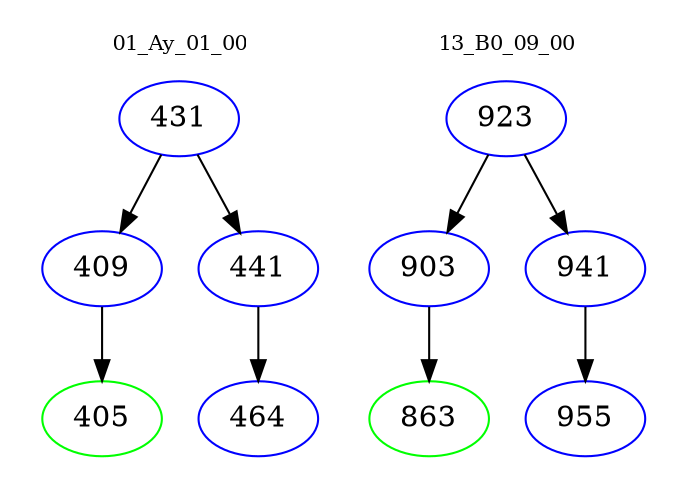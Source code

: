 digraph{
subgraph cluster_0 {
color = white
label = "01_Ay_01_00";
fontsize=10;
T0_431 [label="431", color="blue"]
T0_431 -> T0_409 [color="black"]
T0_409 [label="409", color="blue"]
T0_409 -> T0_405 [color="black"]
T0_405 [label="405", color="green"]
T0_431 -> T0_441 [color="black"]
T0_441 [label="441", color="blue"]
T0_441 -> T0_464 [color="black"]
T0_464 [label="464", color="blue"]
}
subgraph cluster_1 {
color = white
label = "13_B0_09_00";
fontsize=10;
T1_923 [label="923", color="blue"]
T1_923 -> T1_903 [color="black"]
T1_903 [label="903", color="blue"]
T1_903 -> T1_863 [color="black"]
T1_863 [label="863", color="green"]
T1_923 -> T1_941 [color="black"]
T1_941 [label="941", color="blue"]
T1_941 -> T1_955 [color="black"]
T1_955 [label="955", color="blue"]
}
}
